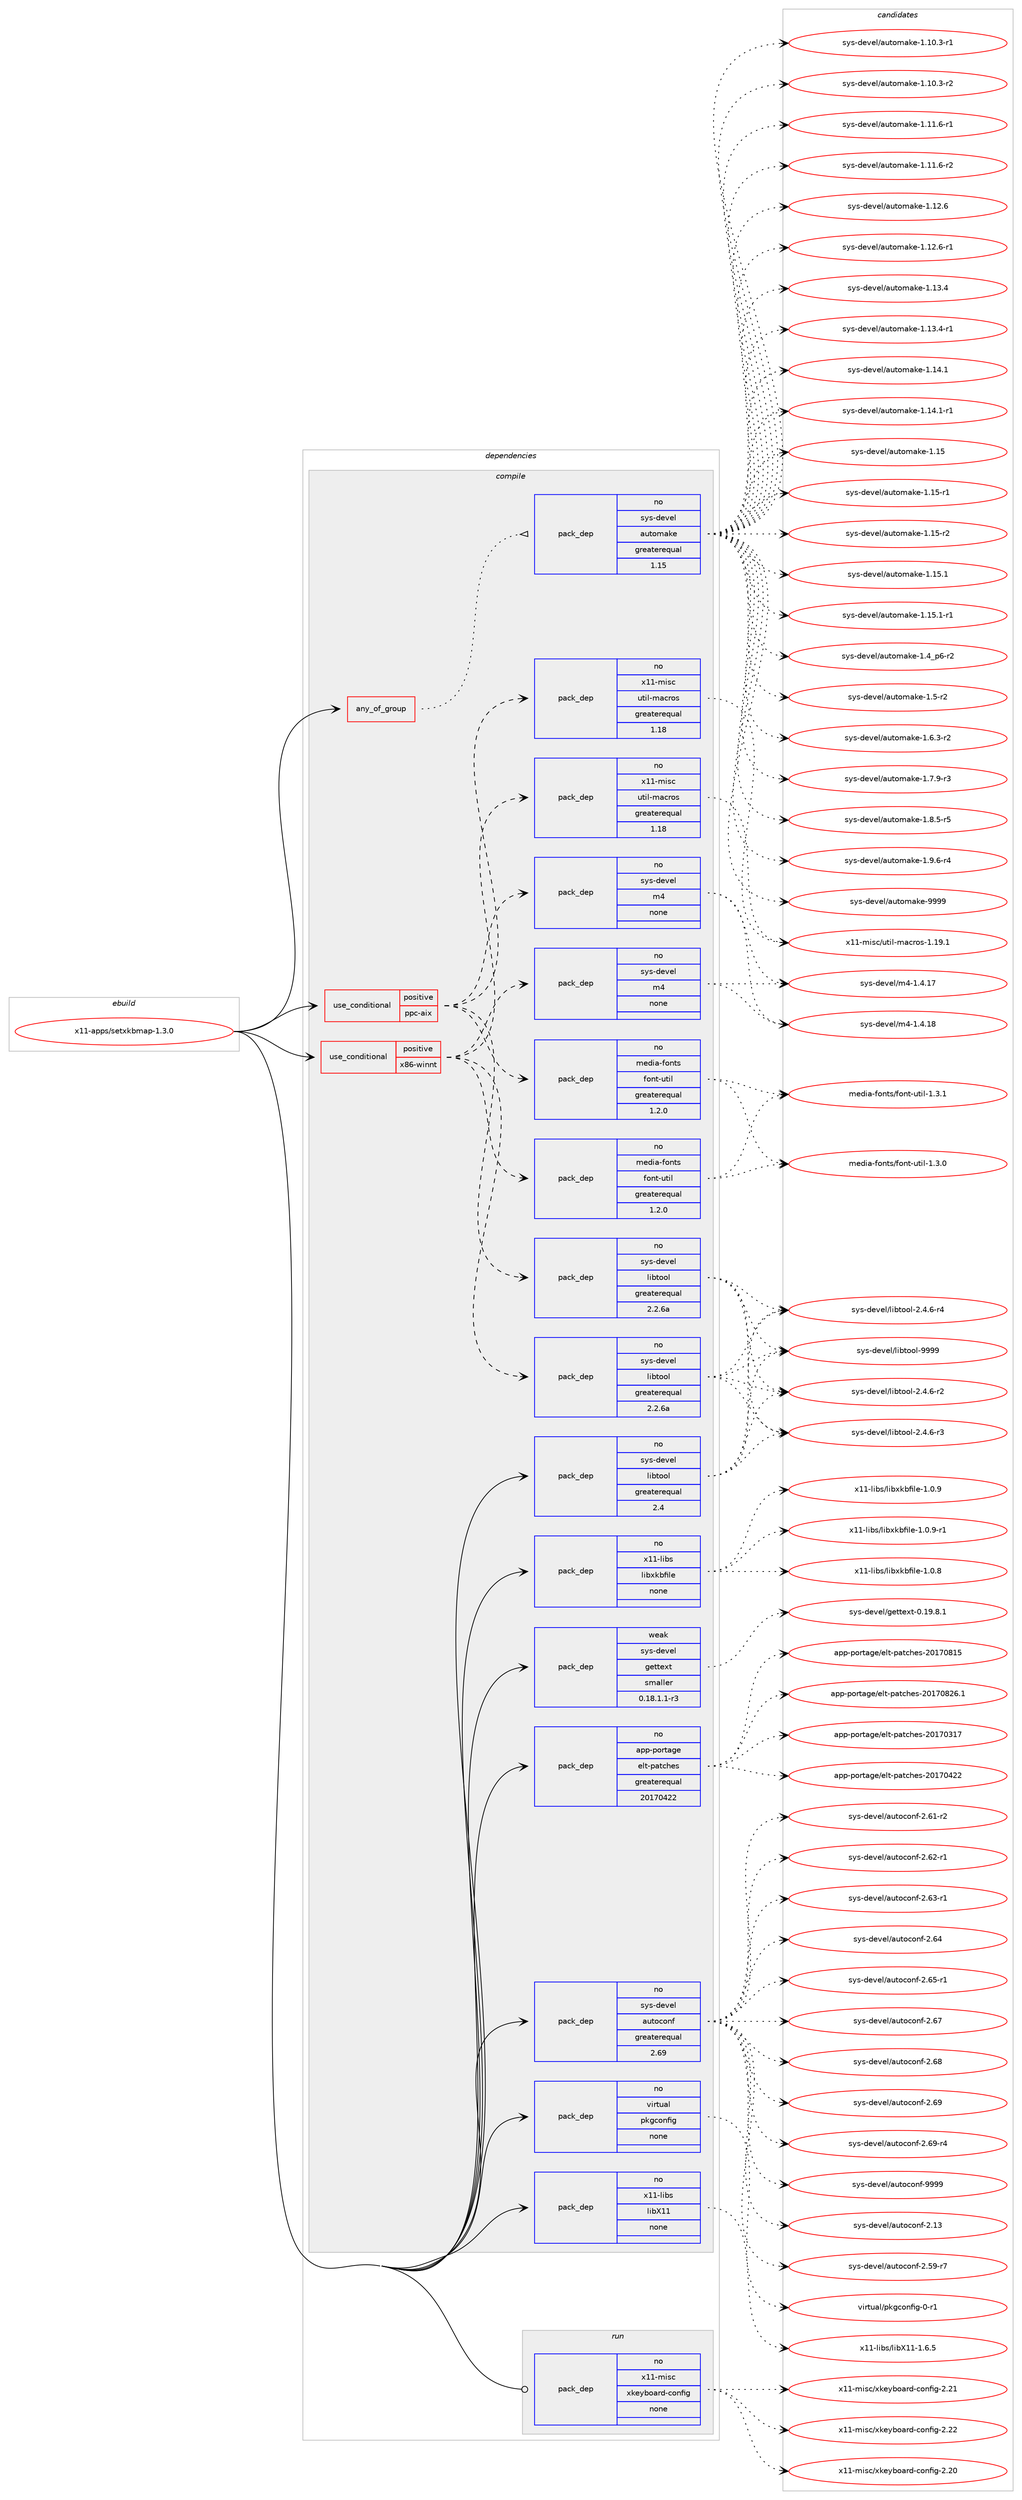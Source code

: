 digraph prolog {

# *************
# Graph options
# *************

newrank=true;
concentrate=true;
compound=true;
graph [rankdir=LR,fontname=Helvetica,fontsize=10,ranksep=1.5];#, ranksep=2.5, nodesep=0.2];
edge  [arrowhead=vee];
node  [fontname=Helvetica,fontsize=10];

# **********
# The ebuild
# **********

subgraph cluster_leftcol {
color=gray;
rank=same;
label=<<i>ebuild</i>>;
id [label="x11-apps/setxkbmap-1.3.0", color=red, width=4, href="../x11-apps/setxkbmap-1.3.0.svg"];
}

# ****************
# The dependencies
# ****************

subgraph cluster_midcol {
color=gray;
label=<<i>dependencies</i>>;
subgraph cluster_compile {
fillcolor="#eeeeee";
style=filled;
label=<<i>compile</i>>;
subgraph any9023 {
dependency509426 [label=<<TABLE BORDER="0" CELLBORDER="1" CELLSPACING="0" CELLPADDING="4"><TR><TD CELLPADDING="10">any_of_group</TD></TR></TABLE>>, shape=none, color=red];subgraph pack378627 {
dependency509427 [label=<<TABLE BORDER="0" CELLBORDER="1" CELLSPACING="0" CELLPADDING="4" WIDTH="220"><TR><TD ROWSPAN="6" CELLPADDING="30">pack_dep</TD></TR><TR><TD WIDTH="110">no</TD></TR><TR><TD>sys-devel</TD></TR><TR><TD>automake</TD></TR><TR><TD>greaterequal</TD></TR><TR><TD>1.15</TD></TR></TABLE>>, shape=none, color=blue];
}
dependency509426:e -> dependency509427:w [weight=20,style="dotted",arrowhead="oinv"];
}
id:e -> dependency509426:w [weight=20,style="solid",arrowhead="vee"];
subgraph cond121437 {
dependency509428 [label=<<TABLE BORDER="0" CELLBORDER="1" CELLSPACING="0" CELLPADDING="4"><TR><TD ROWSPAN="3" CELLPADDING="10">use_conditional</TD></TR><TR><TD>positive</TD></TR><TR><TD>ppc-aix</TD></TR></TABLE>>, shape=none, color=red];
subgraph pack378628 {
dependency509429 [label=<<TABLE BORDER="0" CELLBORDER="1" CELLSPACING="0" CELLPADDING="4" WIDTH="220"><TR><TD ROWSPAN="6" CELLPADDING="30">pack_dep</TD></TR><TR><TD WIDTH="110">no</TD></TR><TR><TD>sys-devel</TD></TR><TR><TD>libtool</TD></TR><TR><TD>greaterequal</TD></TR><TR><TD>2.2.6a</TD></TR></TABLE>>, shape=none, color=blue];
}
dependency509428:e -> dependency509429:w [weight=20,style="dashed",arrowhead="vee"];
subgraph pack378629 {
dependency509430 [label=<<TABLE BORDER="0" CELLBORDER="1" CELLSPACING="0" CELLPADDING="4" WIDTH="220"><TR><TD ROWSPAN="6" CELLPADDING="30">pack_dep</TD></TR><TR><TD WIDTH="110">no</TD></TR><TR><TD>sys-devel</TD></TR><TR><TD>m4</TD></TR><TR><TD>none</TD></TR><TR><TD></TD></TR></TABLE>>, shape=none, color=blue];
}
dependency509428:e -> dependency509430:w [weight=20,style="dashed",arrowhead="vee"];
subgraph pack378630 {
dependency509431 [label=<<TABLE BORDER="0" CELLBORDER="1" CELLSPACING="0" CELLPADDING="4" WIDTH="220"><TR><TD ROWSPAN="6" CELLPADDING="30">pack_dep</TD></TR><TR><TD WIDTH="110">no</TD></TR><TR><TD>x11-misc</TD></TR><TR><TD>util-macros</TD></TR><TR><TD>greaterequal</TD></TR><TR><TD>1.18</TD></TR></TABLE>>, shape=none, color=blue];
}
dependency509428:e -> dependency509431:w [weight=20,style="dashed",arrowhead="vee"];
subgraph pack378631 {
dependency509432 [label=<<TABLE BORDER="0" CELLBORDER="1" CELLSPACING="0" CELLPADDING="4" WIDTH="220"><TR><TD ROWSPAN="6" CELLPADDING="30">pack_dep</TD></TR><TR><TD WIDTH="110">no</TD></TR><TR><TD>media-fonts</TD></TR><TR><TD>font-util</TD></TR><TR><TD>greaterequal</TD></TR><TR><TD>1.2.0</TD></TR></TABLE>>, shape=none, color=blue];
}
dependency509428:e -> dependency509432:w [weight=20,style="dashed",arrowhead="vee"];
}
id:e -> dependency509428:w [weight=20,style="solid",arrowhead="vee"];
subgraph cond121438 {
dependency509433 [label=<<TABLE BORDER="0" CELLBORDER="1" CELLSPACING="0" CELLPADDING="4"><TR><TD ROWSPAN="3" CELLPADDING="10">use_conditional</TD></TR><TR><TD>positive</TD></TR><TR><TD>x86-winnt</TD></TR></TABLE>>, shape=none, color=red];
subgraph pack378632 {
dependency509434 [label=<<TABLE BORDER="0" CELLBORDER="1" CELLSPACING="0" CELLPADDING="4" WIDTH="220"><TR><TD ROWSPAN="6" CELLPADDING="30">pack_dep</TD></TR><TR><TD WIDTH="110">no</TD></TR><TR><TD>sys-devel</TD></TR><TR><TD>libtool</TD></TR><TR><TD>greaterequal</TD></TR><TR><TD>2.2.6a</TD></TR></TABLE>>, shape=none, color=blue];
}
dependency509433:e -> dependency509434:w [weight=20,style="dashed",arrowhead="vee"];
subgraph pack378633 {
dependency509435 [label=<<TABLE BORDER="0" CELLBORDER="1" CELLSPACING="0" CELLPADDING="4" WIDTH="220"><TR><TD ROWSPAN="6" CELLPADDING="30">pack_dep</TD></TR><TR><TD WIDTH="110">no</TD></TR><TR><TD>sys-devel</TD></TR><TR><TD>m4</TD></TR><TR><TD>none</TD></TR><TR><TD></TD></TR></TABLE>>, shape=none, color=blue];
}
dependency509433:e -> dependency509435:w [weight=20,style="dashed",arrowhead="vee"];
subgraph pack378634 {
dependency509436 [label=<<TABLE BORDER="0" CELLBORDER="1" CELLSPACING="0" CELLPADDING="4" WIDTH="220"><TR><TD ROWSPAN="6" CELLPADDING="30">pack_dep</TD></TR><TR><TD WIDTH="110">no</TD></TR><TR><TD>x11-misc</TD></TR><TR><TD>util-macros</TD></TR><TR><TD>greaterequal</TD></TR><TR><TD>1.18</TD></TR></TABLE>>, shape=none, color=blue];
}
dependency509433:e -> dependency509436:w [weight=20,style="dashed",arrowhead="vee"];
subgraph pack378635 {
dependency509437 [label=<<TABLE BORDER="0" CELLBORDER="1" CELLSPACING="0" CELLPADDING="4" WIDTH="220"><TR><TD ROWSPAN="6" CELLPADDING="30">pack_dep</TD></TR><TR><TD WIDTH="110">no</TD></TR><TR><TD>media-fonts</TD></TR><TR><TD>font-util</TD></TR><TR><TD>greaterequal</TD></TR><TR><TD>1.2.0</TD></TR></TABLE>>, shape=none, color=blue];
}
dependency509433:e -> dependency509437:w [weight=20,style="dashed",arrowhead="vee"];
}
id:e -> dependency509433:w [weight=20,style="solid",arrowhead="vee"];
subgraph pack378636 {
dependency509438 [label=<<TABLE BORDER="0" CELLBORDER="1" CELLSPACING="0" CELLPADDING="4" WIDTH="220"><TR><TD ROWSPAN="6" CELLPADDING="30">pack_dep</TD></TR><TR><TD WIDTH="110">no</TD></TR><TR><TD>app-portage</TD></TR><TR><TD>elt-patches</TD></TR><TR><TD>greaterequal</TD></TR><TR><TD>20170422</TD></TR></TABLE>>, shape=none, color=blue];
}
id:e -> dependency509438:w [weight=20,style="solid",arrowhead="vee"];
subgraph pack378637 {
dependency509439 [label=<<TABLE BORDER="0" CELLBORDER="1" CELLSPACING="0" CELLPADDING="4" WIDTH="220"><TR><TD ROWSPAN="6" CELLPADDING="30">pack_dep</TD></TR><TR><TD WIDTH="110">no</TD></TR><TR><TD>sys-devel</TD></TR><TR><TD>autoconf</TD></TR><TR><TD>greaterequal</TD></TR><TR><TD>2.69</TD></TR></TABLE>>, shape=none, color=blue];
}
id:e -> dependency509439:w [weight=20,style="solid",arrowhead="vee"];
subgraph pack378638 {
dependency509440 [label=<<TABLE BORDER="0" CELLBORDER="1" CELLSPACING="0" CELLPADDING="4" WIDTH="220"><TR><TD ROWSPAN="6" CELLPADDING="30">pack_dep</TD></TR><TR><TD WIDTH="110">no</TD></TR><TR><TD>sys-devel</TD></TR><TR><TD>libtool</TD></TR><TR><TD>greaterequal</TD></TR><TR><TD>2.4</TD></TR></TABLE>>, shape=none, color=blue];
}
id:e -> dependency509440:w [weight=20,style="solid",arrowhead="vee"];
subgraph pack378639 {
dependency509441 [label=<<TABLE BORDER="0" CELLBORDER="1" CELLSPACING="0" CELLPADDING="4" WIDTH="220"><TR><TD ROWSPAN="6" CELLPADDING="30">pack_dep</TD></TR><TR><TD WIDTH="110">no</TD></TR><TR><TD>virtual</TD></TR><TR><TD>pkgconfig</TD></TR><TR><TD>none</TD></TR><TR><TD></TD></TR></TABLE>>, shape=none, color=blue];
}
id:e -> dependency509441:w [weight=20,style="solid",arrowhead="vee"];
subgraph pack378640 {
dependency509442 [label=<<TABLE BORDER="0" CELLBORDER="1" CELLSPACING="0" CELLPADDING="4" WIDTH="220"><TR><TD ROWSPAN="6" CELLPADDING="30">pack_dep</TD></TR><TR><TD WIDTH="110">no</TD></TR><TR><TD>x11-libs</TD></TR><TR><TD>libX11</TD></TR><TR><TD>none</TD></TR><TR><TD></TD></TR></TABLE>>, shape=none, color=blue];
}
id:e -> dependency509442:w [weight=20,style="solid",arrowhead="vee"];
subgraph pack378641 {
dependency509443 [label=<<TABLE BORDER="0" CELLBORDER="1" CELLSPACING="0" CELLPADDING="4" WIDTH="220"><TR><TD ROWSPAN="6" CELLPADDING="30">pack_dep</TD></TR><TR><TD WIDTH="110">no</TD></TR><TR><TD>x11-libs</TD></TR><TR><TD>libxkbfile</TD></TR><TR><TD>none</TD></TR><TR><TD></TD></TR></TABLE>>, shape=none, color=blue];
}
id:e -> dependency509443:w [weight=20,style="solid",arrowhead="vee"];
subgraph pack378642 {
dependency509444 [label=<<TABLE BORDER="0" CELLBORDER="1" CELLSPACING="0" CELLPADDING="4" WIDTH="220"><TR><TD ROWSPAN="6" CELLPADDING="30">pack_dep</TD></TR><TR><TD WIDTH="110">weak</TD></TR><TR><TD>sys-devel</TD></TR><TR><TD>gettext</TD></TR><TR><TD>smaller</TD></TR><TR><TD>0.18.1.1-r3</TD></TR></TABLE>>, shape=none, color=blue];
}
id:e -> dependency509444:w [weight=20,style="solid",arrowhead="vee"];
}
subgraph cluster_compileandrun {
fillcolor="#eeeeee";
style=filled;
label=<<i>compile and run</i>>;
}
subgraph cluster_run {
fillcolor="#eeeeee";
style=filled;
label=<<i>run</i>>;
subgraph pack378643 {
dependency509445 [label=<<TABLE BORDER="0" CELLBORDER="1" CELLSPACING="0" CELLPADDING="4" WIDTH="220"><TR><TD ROWSPAN="6" CELLPADDING="30">pack_dep</TD></TR><TR><TD WIDTH="110">no</TD></TR><TR><TD>x11-misc</TD></TR><TR><TD>xkeyboard-config</TD></TR><TR><TD>none</TD></TR><TR><TD></TD></TR></TABLE>>, shape=none, color=blue];
}
id:e -> dependency509445:w [weight=20,style="solid",arrowhead="odot"];
}
}

# **************
# The candidates
# **************

subgraph cluster_choices {
rank=same;
color=gray;
label=<<i>candidates</i>>;

subgraph choice378627 {
color=black;
nodesep=1;
choice11512111545100101118101108479711711611110997107101454946494846514511449 [label="sys-devel/automake-1.10.3-r1", color=red, width=4,href="../sys-devel/automake-1.10.3-r1.svg"];
choice11512111545100101118101108479711711611110997107101454946494846514511450 [label="sys-devel/automake-1.10.3-r2", color=red, width=4,href="../sys-devel/automake-1.10.3-r2.svg"];
choice11512111545100101118101108479711711611110997107101454946494946544511449 [label="sys-devel/automake-1.11.6-r1", color=red, width=4,href="../sys-devel/automake-1.11.6-r1.svg"];
choice11512111545100101118101108479711711611110997107101454946494946544511450 [label="sys-devel/automake-1.11.6-r2", color=red, width=4,href="../sys-devel/automake-1.11.6-r2.svg"];
choice1151211154510010111810110847971171161111099710710145494649504654 [label="sys-devel/automake-1.12.6", color=red, width=4,href="../sys-devel/automake-1.12.6.svg"];
choice11512111545100101118101108479711711611110997107101454946495046544511449 [label="sys-devel/automake-1.12.6-r1", color=red, width=4,href="../sys-devel/automake-1.12.6-r1.svg"];
choice1151211154510010111810110847971171161111099710710145494649514652 [label="sys-devel/automake-1.13.4", color=red, width=4,href="../sys-devel/automake-1.13.4.svg"];
choice11512111545100101118101108479711711611110997107101454946495146524511449 [label="sys-devel/automake-1.13.4-r1", color=red, width=4,href="../sys-devel/automake-1.13.4-r1.svg"];
choice1151211154510010111810110847971171161111099710710145494649524649 [label="sys-devel/automake-1.14.1", color=red, width=4,href="../sys-devel/automake-1.14.1.svg"];
choice11512111545100101118101108479711711611110997107101454946495246494511449 [label="sys-devel/automake-1.14.1-r1", color=red, width=4,href="../sys-devel/automake-1.14.1-r1.svg"];
choice115121115451001011181011084797117116111109971071014549464953 [label="sys-devel/automake-1.15", color=red, width=4,href="../sys-devel/automake-1.15.svg"];
choice1151211154510010111810110847971171161111099710710145494649534511449 [label="sys-devel/automake-1.15-r1", color=red, width=4,href="../sys-devel/automake-1.15-r1.svg"];
choice1151211154510010111810110847971171161111099710710145494649534511450 [label="sys-devel/automake-1.15-r2", color=red, width=4,href="../sys-devel/automake-1.15-r2.svg"];
choice1151211154510010111810110847971171161111099710710145494649534649 [label="sys-devel/automake-1.15.1", color=red, width=4,href="../sys-devel/automake-1.15.1.svg"];
choice11512111545100101118101108479711711611110997107101454946495346494511449 [label="sys-devel/automake-1.15.1-r1", color=red, width=4,href="../sys-devel/automake-1.15.1-r1.svg"];
choice115121115451001011181011084797117116111109971071014549465295112544511450 [label="sys-devel/automake-1.4_p6-r2", color=red, width=4,href="../sys-devel/automake-1.4_p6-r2.svg"];
choice11512111545100101118101108479711711611110997107101454946534511450 [label="sys-devel/automake-1.5-r2", color=red, width=4,href="../sys-devel/automake-1.5-r2.svg"];
choice115121115451001011181011084797117116111109971071014549465446514511450 [label="sys-devel/automake-1.6.3-r2", color=red, width=4,href="../sys-devel/automake-1.6.3-r2.svg"];
choice115121115451001011181011084797117116111109971071014549465546574511451 [label="sys-devel/automake-1.7.9-r3", color=red, width=4,href="../sys-devel/automake-1.7.9-r3.svg"];
choice115121115451001011181011084797117116111109971071014549465646534511453 [label="sys-devel/automake-1.8.5-r5", color=red, width=4,href="../sys-devel/automake-1.8.5-r5.svg"];
choice115121115451001011181011084797117116111109971071014549465746544511452 [label="sys-devel/automake-1.9.6-r4", color=red, width=4,href="../sys-devel/automake-1.9.6-r4.svg"];
choice115121115451001011181011084797117116111109971071014557575757 [label="sys-devel/automake-9999", color=red, width=4,href="../sys-devel/automake-9999.svg"];
dependency509427:e -> choice11512111545100101118101108479711711611110997107101454946494846514511449:w [style=dotted,weight="100"];
dependency509427:e -> choice11512111545100101118101108479711711611110997107101454946494846514511450:w [style=dotted,weight="100"];
dependency509427:e -> choice11512111545100101118101108479711711611110997107101454946494946544511449:w [style=dotted,weight="100"];
dependency509427:e -> choice11512111545100101118101108479711711611110997107101454946494946544511450:w [style=dotted,weight="100"];
dependency509427:e -> choice1151211154510010111810110847971171161111099710710145494649504654:w [style=dotted,weight="100"];
dependency509427:e -> choice11512111545100101118101108479711711611110997107101454946495046544511449:w [style=dotted,weight="100"];
dependency509427:e -> choice1151211154510010111810110847971171161111099710710145494649514652:w [style=dotted,weight="100"];
dependency509427:e -> choice11512111545100101118101108479711711611110997107101454946495146524511449:w [style=dotted,weight="100"];
dependency509427:e -> choice1151211154510010111810110847971171161111099710710145494649524649:w [style=dotted,weight="100"];
dependency509427:e -> choice11512111545100101118101108479711711611110997107101454946495246494511449:w [style=dotted,weight="100"];
dependency509427:e -> choice115121115451001011181011084797117116111109971071014549464953:w [style=dotted,weight="100"];
dependency509427:e -> choice1151211154510010111810110847971171161111099710710145494649534511449:w [style=dotted,weight="100"];
dependency509427:e -> choice1151211154510010111810110847971171161111099710710145494649534511450:w [style=dotted,weight="100"];
dependency509427:e -> choice1151211154510010111810110847971171161111099710710145494649534649:w [style=dotted,weight="100"];
dependency509427:e -> choice11512111545100101118101108479711711611110997107101454946495346494511449:w [style=dotted,weight="100"];
dependency509427:e -> choice115121115451001011181011084797117116111109971071014549465295112544511450:w [style=dotted,weight="100"];
dependency509427:e -> choice11512111545100101118101108479711711611110997107101454946534511450:w [style=dotted,weight="100"];
dependency509427:e -> choice115121115451001011181011084797117116111109971071014549465446514511450:w [style=dotted,weight="100"];
dependency509427:e -> choice115121115451001011181011084797117116111109971071014549465546574511451:w [style=dotted,weight="100"];
dependency509427:e -> choice115121115451001011181011084797117116111109971071014549465646534511453:w [style=dotted,weight="100"];
dependency509427:e -> choice115121115451001011181011084797117116111109971071014549465746544511452:w [style=dotted,weight="100"];
dependency509427:e -> choice115121115451001011181011084797117116111109971071014557575757:w [style=dotted,weight="100"];
}
subgraph choice378628 {
color=black;
nodesep=1;
choice1151211154510010111810110847108105981161111111084550465246544511450 [label="sys-devel/libtool-2.4.6-r2", color=red, width=4,href="../sys-devel/libtool-2.4.6-r2.svg"];
choice1151211154510010111810110847108105981161111111084550465246544511451 [label="sys-devel/libtool-2.4.6-r3", color=red, width=4,href="../sys-devel/libtool-2.4.6-r3.svg"];
choice1151211154510010111810110847108105981161111111084550465246544511452 [label="sys-devel/libtool-2.4.6-r4", color=red, width=4,href="../sys-devel/libtool-2.4.6-r4.svg"];
choice1151211154510010111810110847108105981161111111084557575757 [label="sys-devel/libtool-9999", color=red, width=4,href="../sys-devel/libtool-9999.svg"];
dependency509429:e -> choice1151211154510010111810110847108105981161111111084550465246544511450:w [style=dotted,weight="100"];
dependency509429:e -> choice1151211154510010111810110847108105981161111111084550465246544511451:w [style=dotted,weight="100"];
dependency509429:e -> choice1151211154510010111810110847108105981161111111084550465246544511452:w [style=dotted,weight="100"];
dependency509429:e -> choice1151211154510010111810110847108105981161111111084557575757:w [style=dotted,weight="100"];
}
subgraph choice378629 {
color=black;
nodesep=1;
choice11512111545100101118101108471095245494652464955 [label="sys-devel/m4-1.4.17", color=red, width=4,href="../sys-devel/m4-1.4.17.svg"];
choice11512111545100101118101108471095245494652464956 [label="sys-devel/m4-1.4.18", color=red, width=4,href="../sys-devel/m4-1.4.18.svg"];
dependency509430:e -> choice11512111545100101118101108471095245494652464955:w [style=dotted,weight="100"];
dependency509430:e -> choice11512111545100101118101108471095245494652464956:w [style=dotted,weight="100"];
}
subgraph choice378630 {
color=black;
nodesep=1;
choice120494945109105115994711711610510845109979911411111545494649574649 [label="x11-misc/util-macros-1.19.1", color=red, width=4,href="../x11-misc/util-macros-1.19.1.svg"];
dependency509431:e -> choice120494945109105115994711711610510845109979911411111545494649574649:w [style=dotted,weight="100"];
}
subgraph choice378631 {
color=black;
nodesep=1;
choice10910110010597451021111101161154710211111011645117116105108454946514648 [label="media-fonts/font-util-1.3.0", color=red, width=4,href="../media-fonts/font-util-1.3.0.svg"];
choice10910110010597451021111101161154710211111011645117116105108454946514649 [label="media-fonts/font-util-1.3.1", color=red, width=4,href="../media-fonts/font-util-1.3.1.svg"];
dependency509432:e -> choice10910110010597451021111101161154710211111011645117116105108454946514648:w [style=dotted,weight="100"];
dependency509432:e -> choice10910110010597451021111101161154710211111011645117116105108454946514649:w [style=dotted,weight="100"];
}
subgraph choice378632 {
color=black;
nodesep=1;
choice1151211154510010111810110847108105981161111111084550465246544511450 [label="sys-devel/libtool-2.4.6-r2", color=red, width=4,href="../sys-devel/libtool-2.4.6-r2.svg"];
choice1151211154510010111810110847108105981161111111084550465246544511451 [label="sys-devel/libtool-2.4.6-r3", color=red, width=4,href="../sys-devel/libtool-2.4.6-r3.svg"];
choice1151211154510010111810110847108105981161111111084550465246544511452 [label="sys-devel/libtool-2.4.6-r4", color=red, width=4,href="../sys-devel/libtool-2.4.6-r4.svg"];
choice1151211154510010111810110847108105981161111111084557575757 [label="sys-devel/libtool-9999", color=red, width=4,href="../sys-devel/libtool-9999.svg"];
dependency509434:e -> choice1151211154510010111810110847108105981161111111084550465246544511450:w [style=dotted,weight="100"];
dependency509434:e -> choice1151211154510010111810110847108105981161111111084550465246544511451:w [style=dotted,weight="100"];
dependency509434:e -> choice1151211154510010111810110847108105981161111111084550465246544511452:w [style=dotted,weight="100"];
dependency509434:e -> choice1151211154510010111810110847108105981161111111084557575757:w [style=dotted,weight="100"];
}
subgraph choice378633 {
color=black;
nodesep=1;
choice11512111545100101118101108471095245494652464955 [label="sys-devel/m4-1.4.17", color=red, width=4,href="../sys-devel/m4-1.4.17.svg"];
choice11512111545100101118101108471095245494652464956 [label="sys-devel/m4-1.4.18", color=red, width=4,href="../sys-devel/m4-1.4.18.svg"];
dependency509435:e -> choice11512111545100101118101108471095245494652464955:w [style=dotted,weight="100"];
dependency509435:e -> choice11512111545100101118101108471095245494652464956:w [style=dotted,weight="100"];
}
subgraph choice378634 {
color=black;
nodesep=1;
choice120494945109105115994711711610510845109979911411111545494649574649 [label="x11-misc/util-macros-1.19.1", color=red, width=4,href="../x11-misc/util-macros-1.19.1.svg"];
dependency509436:e -> choice120494945109105115994711711610510845109979911411111545494649574649:w [style=dotted,weight="100"];
}
subgraph choice378635 {
color=black;
nodesep=1;
choice10910110010597451021111101161154710211111011645117116105108454946514648 [label="media-fonts/font-util-1.3.0", color=red, width=4,href="../media-fonts/font-util-1.3.0.svg"];
choice10910110010597451021111101161154710211111011645117116105108454946514649 [label="media-fonts/font-util-1.3.1", color=red, width=4,href="../media-fonts/font-util-1.3.1.svg"];
dependency509437:e -> choice10910110010597451021111101161154710211111011645117116105108454946514648:w [style=dotted,weight="100"];
dependency509437:e -> choice10910110010597451021111101161154710211111011645117116105108454946514649:w [style=dotted,weight="100"];
}
subgraph choice378636 {
color=black;
nodesep=1;
choice97112112451121111141169710310147101108116451129711699104101115455048495548514955 [label="app-portage/elt-patches-20170317", color=red, width=4,href="../app-portage/elt-patches-20170317.svg"];
choice97112112451121111141169710310147101108116451129711699104101115455048495548525050 [label="app-portage/elt-patches-20170422", color=red, width=4,href="../app-portage/elt-patches-20170422.svg"];
choice97112112451121111141169710310147101108116451129711699104101115455048495548564953 [label="app-portage/elt-patches-20170815", color=red, width=4,href="../app-portage/elt-patches-20170815.svg"];
choice971121124511211111411697103101471011081164511297116991041011154550484955485650544649 [label="app-portage/elt-patches-20170826.1", color=red, width=4,href="../app-portage/elt-patches-20170826.1.svg"];
dependency509438:e -> choice97112112451121111141169710310147101108116451129711699104101115455048495548514955:w [style=dotted,weight="100"];
dependency509438:e -> choice97112112451121111141169710310147101108116451129711699104101115455048495548525050:w [style=dotted,weight="100"];
dependency509438:e -> choice97112112451121111141169710310147101108116451129711699104101115455048495548564953:w [style=dotted,weight="100"];
dependency509438:e -> choice971121124511211111411697103101471011081164511297116991041011154550484955485650544649:w [style=dotted,weight="100"];
}
subgraph choice378637 {
color=black;
nodesep=1;
choice115121115451001011181011084797117116111991111101024550464951 [label="sys-devel/autoconf-2.13", color=red, width=4,href="../sys-devel/autoconf-2.13.svg"];
choice1151211154510010111810110847971171161119911111010245504653574511455 [label="sys-devel/autoconf-2.59-r7", color=red, width=4,href="../sys-devel/autoconf-2.59-r7.svg"];
choice1151211154510010111810110847971171161119911111010245504654494511450 [label="sys-devel/autoconf-2.61-r2", color=red, width=4,href="../sys-devel/autoconf-2.61-r2.svg"];
choice1151211154510010111810110847971171161119911111010245504654504511449 [label="sys-devel/autoconf-2.62-r1", color=red, width=4,href="../sys-devel/autoconf-2.62-r1.svg"];
choice1151211154510010111810110847971171161119911111010245504654514511449 [label="sys-devel/autoconf-2.63-r1", color=red, width=4,href="../sys-devel/autoconf-2.63-r1.svg"];
choice115121115451001011181011084797117116111991111101024550465452 [label="sys-devel/autoconf-2.64", color=red, width=4,href="../sys-devel/autoconf-2.64.svg"];
choice1151211154510010111810110847971171161119911111010245504654534511449 [label="sys-devel/autoconf-2.65-r1", color=red, width=4,href="../sys-devel/autoconf-2.65-r1.svg"];
choice115121115451001011181011084797117116111991111101024550465455 [label="sys-devel/autoconf-2.67", color=red, width=4,href="../sys-devel/autoconf-2.67.svg"];
choice115121115451001011181011084797117116111991111101024550465456 [label="sys-devel/autoconf-2.68", color=red, width=4,href="../sys-devel/autoconf-2.68.svg"];
choice115121115451001011181011084797117116111991111101024550465457 [label="sys-devel/autoconf-2.69", color=red, width=4,href="../sys-devel/autoconf-2.69.svg"];
choice1151211154510010111810110847971171161119911111010245504654574511452 [label="sys-devel/autoconf-2.69-r4", color=red, width=4,href="../sys-devel/autoconf-2.69-r4.svg"];
choice115121115451001011181011084797117116111991111101024557575757 [label="sys-devel/autoconf-9999", color=red, width=4,href="../sys-devel/autoconf-9999.svg"];
dependency509439:e -> choice115121115451001011181011084797117116111991111101024550464951:w [style=dotted,weight="100"];
dependency509439:e -> choice1151211154510010111810110847971171161119911111010245504653574511455:w [style=dotted,weight="100"];
dependency509439:e -> choice1151211154510010111810110847971171161119911111010245504654494511450:w [style=dotted,weight="100"];
dependency509439:e -> choice1151211154510010111810110847971171161119911111010245504654504511449:w [style=dotted,weight="100"];
dependency509439:e -> choice1151211154510010111810110847971171161119911111010245504654514511449:w [style=dotted,weight="100"];
dependency509439:e -> choice115121115451001011181011084797117116111991111101024550465452:w [style=dotted,weight="100"];
dependency509439:e -> choice1151211154510010111810110847971171161119911111010245504654534511449:w [style=dotted,weight="100"];
dependency509439:e -> choice115121115451001011181011084797117116111991111101024550465455:w [style=dotted,weight="100"];
dependency509439:e -> choice115121115451001011181011084797117116111991111101024550465456:w [style=dotted,weight="100"];
dependency509439:e -> choice115121115451001011181011084797117116111991111101024550465457:w [style=dotted,weight="100"];
dependency509439:e -> choice1151211154510010111810110847971171161119911111010245504654574511452:w [style=dotted,weight="100"];
dependency509439:e -> choice115121115451001011181011084797117116111991111101024557575757:w [style=dotted,weight="100"];
}
subgraph choice378638 {
color=black;
nodesep=1;
choice1151211154510010111810110847108105981161111111084550465246544511450 [label="sys-devel/libtool-2.4.6-r2", color=red, width=4,href="../sys-devel/libtool-2.4.6-r2.svg"];
choice1151211154510010111810110847108105981161111111084550465246544511451 [label="sys-devel/libtool-2.4.6-r3", color=red, width=4,href="../sys-devel/libtool-2.4.6-r3.svg"];
choice1151211154510010111810110847108105981161111111084550465246544511452 [label="sys-devel/libtool-2.4.6-r4", color=red, width=4,href="../sys-devel/libtool-2.4.6-r4.svg"];
choice1151211154510010111810110847108105981161111111084557575757 [label="sys-devel/libtool-9999", color=red, width=4,href="../sys-devel/libtool-9999.svg"];
dependency509440:e -> choice1151211154510010111810110847108105981161111111084550465246544511450:w [style=dotted,weight="100"];
dependency509440:e -> choice1151211154510010111810110847108105981161111111084550465246544511451:w [style=dotted,weight="100"];
dependency509440:e -> choice1151211154510010111810110847108105981161111111084550465246544511452:w [style=dotted,weight="100"];
dependency509440:e -> choice1151211154510010111810110847108105981161111111084557575757:w [style=dotted,weight="100"];
}
subgraph choice378639 {
color=black;
nodesep=1;
choice11810511411611797108471121071039911111010210510345484511449 [label="virtual/pkgconfig-0-r1", color=red, width=4,href="../virtual/pkgconfig-0-r1.svg"];
dependency509441:e -> choice11810511411611797108471121071039911111010210510345484511449:w [style=dotted,weight="100"];
}
subgraph choice378640 {
color=black;
nodesep=1;
choice120494945108105981154710810598884949454946544653 [label="x11-libs/libX11-1.6.5", color=red, width=4,href="../x11-libs/libX11-1.6.5.svg"];
dependency509442:e -> choice120494945108105981154710810598884949454946544653:w [style=dotted,weight="100"];
}
subgraph choice378641 {
color=black;
nodesep=1;
choice12049494510810598115471081059812010798102105108101454946484656 [label="x11-libs/libxkbfile-1.0.8", color=red, width=4,href="../x11-libs/libxkbfile-1.0.8.svg"];
choice12049494510810598115471081059812010798102105108101454946484657 [label="x11-libs/libxkbfile-1.0.9", color=red, width=4,href="../x11-libs/libxkbfile-1.0.9.svg"];
choice120494945108105981154710810598120107981021051081014549464846574511449 [label="x11-libs/libxkbfile-1.0.9-r1", color=red, width=4,href="../x11-libs/libxkbfile-1.0.9-r1.svg"];
dependency509443:e -> choice12049494510810598115471081059812010798102105108101454946484656:w [style=dotted,weight="100"];
dependency509443:e -> choice12049494510810598115471081059812010798102105108101454946484657:w [style=dotted,weight="100"];
dependency509443:e -> choice120494945108105981154710810598120107981021051081014549464846574511449:w [style=dotted,weight="100"];
}
subgraph choice378642 {
color=black;
nodesep=1;
choice1151211154510010111810110847103101116116101120116454846495746564649 [label="sys-devel/gettext-0.19.8.1", color=red, width=4,href="../sys-devel/gettext-0.19.8.1.svg"];
dependency509444:e -> choice1151211154510010111810110847103101116116101120116454846495746564649:w [style=dotted,weight="100"];
}
subgraph choice378643 {
color=black;
nodesep=1;
choice1204949451091051159947120107101121981119711410045991111101021051034550465048 [label="x11-misc/xkeyboard-config-2.20", color=red, width=4,href="../x11-misc/xkeyboard-config-2.20.svg"];
choice1204949451091051159947120107101121981119711410045991111101021051034550465049 [label="x11-misc/xkeyboard-config-2.21", color=red, width=4,href="../x11-misc/xkeyboard-config-2.21.svg"];
choice1204949451091051159947120107101121981119711410045991111101021051034550465050 [label="x11-misc/xkeyboard-config-2.22", color=red, width=4,href="../x11-misc/xkeyboard-config-2.22.svg"];
dependency509445:e -> choice1204949451091051159947120107101121981119711410045991111101021051034550465048:w [style=dotted,weight="100"];
dependency509445:e -> choice1204949451091051159947120107101121981119711410045991111101021051034550465049:w [style=dotted,weight="100"];
dependency509445:e -> choice1204949451091051159947120107101121981119711410045991111101021051034550465050:w [style=dotted,weight="100"];
}
}

}
